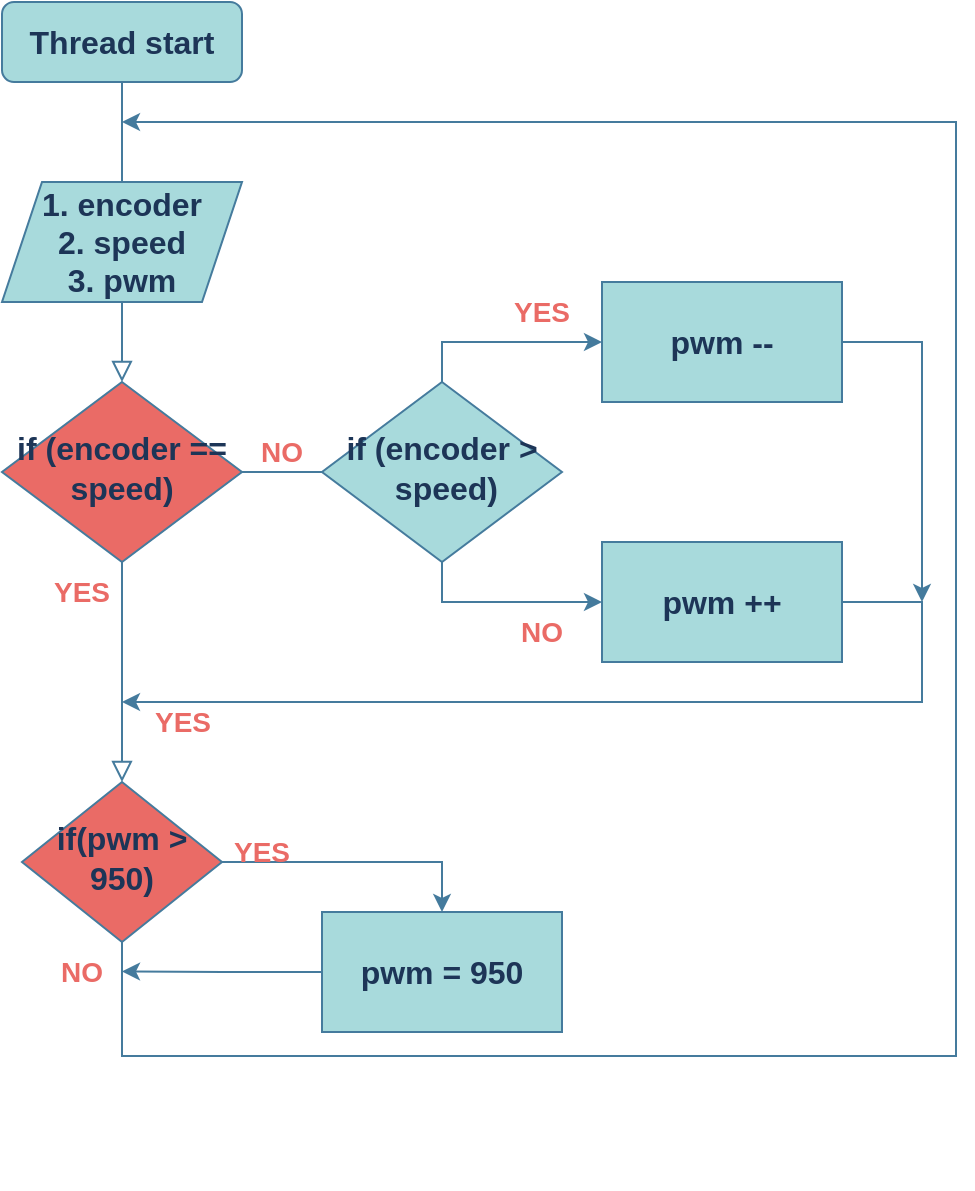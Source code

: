 <mxfile version="20.4.0" type="github">
  <diagram id="C5RBs43oDa-KdzZeNtuy" name="Page-1">
    <mxGraphModel dx="1167" dy="644" grid="0" gridSize="10" guides="1" tooltips="1" connect="1" arrows="1" fold="1" page="1" pageScale="1" pageWidth="827" pageHeight="1169" background="none" math="0" shadow="0">
      <root>
        <mxCell id="WIyWlLk6GJQsqaUBKTNV-0" />
        <mxCell id="WIyWlLk6GJQsqaUBKTNV-1" parent="WIyWlLk6GJQsqaUBKTNV-0" />
        <mxCell id="WIyWlLk6GJQsqaUBKTNV-2" value="" style="rounded=0;html=1;jettySize=auto;orthogonalLoop=1;fontSize=11;endArrow=block;endFill=0;endSize=8;strokeWidth=1;shadow=0;labelBackgroundColor=none;edgeStyle=orthogonalEdgeStyle;startArrow=none;strokeColor=#457B9D;fontColor=#1D3557;" parent="WIyWlLk6GJQsqaUBKTNV-1" source="SJDBsxzSz7_Vg80-1sMf-1" target="WIyWlLk6GJQsqaUBKTNV-6" edge="1">
          <mxGeometry relative="1" as="geometry" />
        </mxCell>
        <mxCell id="WIyWlLk6GJQsqaUBKTNV-3" value="Thread start" style="rounded=1;whiteSpace=wrap;html=1;fontSize=16;glass=0;strokeWidth=1;shadow=0;fillColor=#A8DADC;strokeColor=#457B9D;fontColor=#1D3557;fontStyle=1" parent="WIyWlLk6GJQsqaUBKTNV-1" vertex="1">
          <mxGeometry x="160" y="30" width="120" height="40" as="geometry" />
        </mxCell>
        <mxCell id="WIyWlLk6GJQsqaUBKTNV-4" value="YES" style="rounded=0;html=1;jettySize=auto;orthogonalLoop=1;fontSize=14;endArrow=block;endFill=0;endSize=8;strokeWidth=1;shadow=0;labelBackgroundColor=none;edgeStyle=orthogonalEdgeStyle;strokeColor=#457B9D;fontColor=#EA6B66;fontStyle=1" parent="WIyWlLk6GJQsqaUBKTNV-1" source="WIyWlLk6GJQsqaUBKTNV-6" target="WIyWlLk6GJQsqaUBKTNV-10" edge="1">
          <mxGeometry x="0.455" y="30" relative="1" as="geometry">
            <mxPoint as="offset" />
          </mxGeometry>
        </mxCell>
        <mxCell id="WIyWlLk6GJQsqaUBKTNV-6" value="if (encoder == speed)" style="rhombus;whiteSpace=wrap;html=1;shadow=0;fontFamily=Helvetica;fontSize=16;align=center;strokeWidth=1;spacing=6;spacingTop=-4;fillColor=#EA6B66;strokeColor=#457B9D;fontColor=#1D3557;fontStyle=1" parent="WIyWlLk6GJQsqaUBKTNV-1" vertex="1">
          <mxGeometry x="160" y="220" width="120" height="90" as="geometry" />
        </mxCell>
        <mxCell id="SJDBsxzSz7_Vg80-1sMf-20" style="edgeStyle=orthogonalEdgeStyle;rounded=0;sketch=0;orthogonalLoop=1;jettySize=auto;html=1;shadow=0;endFill=1;entryX=0.5;entryY=0;entryDx=0;entryDy=0;strokeColor=#457B9D;fontColor=#1D3557;labelBackgroundColor=#F1FAEE;" parent="WIyWlLk6GJQsqaUBKTNV-1" source="WIyWlLk6GJQsqaUBKTNV-10" target="SJDBsxzSz7_Vg80-1sMf-19" edge="1">
          <mxGeometry relative="1" as="geometry">
            <mxPoint x="360" y="460" as="targetPoint" />
          </mxGeometry>
        </mxCell>
        <mxCell id="WIyWlLk6GJQsqaUBKTNV-10" value="if(pwm &amp;gt; 950)" style="rhombus;whiteSpace=wrap;html=1;shadow=0;fontFamily=Helvetica;fontSize=16;align=center;strokeWidth=1;spacing=6;spacingTop=-4;fillColor=#EA6B66;strokeColor=#457B9D;fontColor=#1D3557;fontStyle=1" parent="WIyWlLk6GJQsqaUBKTNV-1" vertex="1">
          <mxGeometry x="170" y="420" width="100" height="80" as="geometry" />
        </mxCell>
        <mxCell id="SJDBsxzSz7_Vg80-1sMf-1" value="1. encoder&lt;br style=&quot;font-size: 16px;&quot;&gt;2. speed&lt;br style=&quot;font-size: 16px;&quot;&gt;3. pwm&lt;br style=&quot;font-size: 16px;&quot;&gt;" style="shape=parallelogram;perimeter=parallelogramPerimeter;whiteSpace=wrap;html=1;fixedSize=1;fillColor=#A8DADC;strokeColor=#457B9D;fontColor=#1D3557;fontStyle=1;fontSize=16;" parent="WIyWlLk6GJQsqaUBKTNV-1" vertex="1">
          <mxGeometry x="160" y="120" width="120" height="60" as="geometry" />
        </mxCell>
        <mxCell id="SJDBsxzSz7_Vg80-1sMf-2" value="" style="rounded=0;html=1;jettySize=auto;orthogonalLoop=1;fontSize=11;endArrow=none;endFill=0;endSize=8;strokeWidth=1;shadow=0;labelBackgroundColor=none;edgeStyle=orthogonalEdgeStyle;strokeColor=#457B9D;fontColor=#1D3557;" parent="WIyWlLk6GJQsqaUBKTNV-1" source="WIyWlLk6GJQsqaUBKTNV-3" target="SJDBsxzSz7_Vg80-1sMf-1" edge="1">
          <mxGeometry relative="1" as="geometry">
            <mxPoint x="220" y="80" as="sourcePoint" />
            <mxPoint x="220" y="230" as="targetPoint" />
          </mxGeometry>
        </mxCell>
        <mxCell id="SJDBsxzSz7_Vg80-1sMf-5" style="edgeStyle=orthogonalEdgeStyle;rounded=0;orthogonalLoop=1;jettySize=auto;html=1;entryX=0;entryY=0.5;entryDx=0;entryDy=0;strokeColor=#457B9D;fontColor=#1D3557;labelBackgroundColor=#F1FAEE;" parent="WIyWlLk6GJQsqaUBKTNV-1" source="SJDBsxzSz7_Vg80-1sMf-3" edge="1">
          <mxGeometry relative="1" as="geometry">
            <mxPoint x="460" y="330" as="targetPoint" />
            <Array as="points">
              <mxPoint x="380" y="330" />
            </Array>
          </mxGeometry>
        </mxCell>
        <mxCell id="SJDBsxzSz7_Vg80-1sMf-17" style="edgeStyle=orthogonalEdgeStyle;rounded=0;sketch=0;orthogonalLoop=1;jettySize=auto;html=1;shadow=0;endFill=1;entryX=0;entryY=0.5;entryDx=0;entryDy=0;strokeColor=#457B9D;fontColor=#1D3557;labelBackgroundColor=#F1FAEE;" parent="WIyWlLk6GJQsqaUBKTNV-1" source="SJDBsxzSz7_Vg80-1sMf-3" target="SJDBsxzSz7_Vg80-1sMf-8" edge="1">
          <mxGeometry relative="1" as="geometry">
            <mxPoint x="380" y="190" as="targetPoint" />
            <Array as="points">
              <mxPoint x="380" y="200" />
            </Array>
          </mxGeometry>
        </mxCell>
        <mxCell id="SJDBsxzSz7_Vg80-1sMf-3" value="if (encoder &amp;gt;&lt;br style=&quot;font-size: 16px;&quot;&gt;&amp;nbsp;speed)" style="rhombus;whiteSpace=wrap;html=1;shadow=0;fontFamily=Helvetica;fontSize=16;align=center;strokeWidth=1;spacing=6;spacingTop=-4;fillColor=#A8DADC;strokeColor=#457B9D;fontColor=#1D3557;fontStyle=1" parent="WIyWlLk6GJQsqaUBKTNV-1" vertex="1">
          <mxGeometry x="320" y="220" width="120" height="90" as="geometry" />
        </mxCell>
        <mxCell id="SJDBsxzSz7_Vg80-1sMf-4" value="" style="edgeStyle=orthogonalEdgeStyle;rounded=0;html=1;jettySize=auto;orthogonalLoop=1;fontSize=11;endArrow=none;endFill=0;endSize=8;strokeWidth=1;shadow=0;labelBackgroundColor=none;strokeColor=#457B9D;fontColor=#1D3557;" parent="WIyWlLk6GJQsqaUBKTNV-1" source="WIyWlLk6GJQsqaUBKTNV-6" target="SJDBsxzSz7_Vg80-1sMf-3" edge="1">
          <mxGeometry y="10" relative="1" as="geometry">
            <mxPoint as="offset" />
            <mxPoint x="280" y="265" as="sourcePoint" />
            <mxPoint x="460" y="265" as="targetPoint" />
          </mxGeometry>
        </mxCell>
        <mxCell id="SJDBsxzSz7_Vg80-1sMf-11" style="edgeStyle=orthogonalEdgeStyle;rounded=0;orthogonalLoop=1;jettySize=auto;html=1;strokeColor=#457B9D;fontColor=#1D3557;labelBackgroundColor=#F1FAEE;" parent="WIyWlLk6GJQsqaUBKTNV-1" source="SJDBsxzSz7_Vg80-1sMf-6" edge="1">
          <mxGeometry relative="1" as="geometry">
            <mxPoint x="220" y="380" as="targetPoint" />
            <Array as="points">
              <mxPoint x="620" y="330" />
              <mxPoint x="620" y="380" />
            </Array>
          </mxGeometry>
        </mxCell>
        <mxCell id="SJDBsxzSz7_Vg80-1sMf-6" value="pwm ++" style="rounded=0;whiteSpace=wrap;html=1;fillColor=#A8DADC;strokeColor=#457B9D;fontColor=#1D3557;fontStyle=1;fontSize=16;" parent="WIyWlLk6GJQsqaUBKTNV-1" vertex="1">
          <mxGeometry x="460" y="300" width="120" height="60" as="geometry" />
        </mxCell>
        <mxCell id="SJDBsxzSz7_Vg80-1sMf-10" style="edgeStyle=orthogonalEdgeStyle;rounded=0;orthogonalLoop=1;jettySize=auto;html=1;strokeColor=#457B9D;fontColor=#1D3557;labelBackgroundColor=#F1FAEE;" parent="WIyWlLk6GJQsqaUBKTNV-1" source="SJDBsxzSz7_Vg80-1sMf-8" edge="1">
          <mxGeometry relative="1" as="geometry">
            <mxPoint x="620" y="330" as="targetPoint" />
            <Array as="points">
              <mxPoint x="620" y="200" />
              <mxPoint x="620" y="330" />
            </Array>
          </mxGeometry>
        </mxCell>
        <mxCell id="SJDBsxzSz7_Vg80-1sMf-8" value="pwm --" style="rounded=0;whiteSpace=wrap;html=1;fillColor=#A8DADC;strokeColor=#457B9D;fontColor=#1D3557;fontStyle=1;fontSize=16;" parent="WIyWlLk6GJQsqaUBKTNV-1" vertex="1">
          <mxGeometry x="460" y="170" width="120" height="60" as="geometry" />
        </mxCell>
        <mxCell id="SJDBsxzSz7_Vg80-1sMf-21" style="edgeStyle=orthogonalEdgeStyle;rounded=0;sketch=0;orthogonalLoop=1;jettySize=auto;html=1;exitX=0;exitY=0.5;exitDx=0;exitDy=0;shadow=0;endFill=1;strokeColor=#457B9D;fontColor=#1D3557;labelBackgroundColor=#F1FAEE;" parent="WIyWlLk6GJQsqaUBKTNV-1" source="SJDBsxzSz7_Vg80-1sMf-19" edge="1">
          <mxGeometry relative="1" as="geometry">
            <mxPoint x="220" y="514.75" as="targetPoint" />
          </mxGeometry>
        </mxCell>
        <mxCell id="SJDBsxzSz7_Vg80-1sMf-19" value="pwm = 950" style="rounded=0;whiteSpace=wrap;html=1;fillColor=#A8DADC;strokeColor=#457B9D;fontColor=#1D3557;fontStyle=1;fontSize=16;" parent="WIyWlLk6GJQsqaUBKTNV-1" vertex="1">
          <mxGeometry x="320" y="485" width="120" height="60" as="geometry" />
        </mxCell>
        <mxCell id="SJDBsxzSz7_Vg80-1sMf-22" value="NO" style="text;html=1;strokeColor=none;fillColor=none;align=center;verticalAlign=middle;whiteSpace=wrap;rounded=0;fontColor=#EA6B66;fontStyle=1;fontSize=14;" parent="WIyWlLk6GJQsqaUBKTNV-1" vertex="1">
          <mxGeometry x="400" y="330" width="60" height="30" as="geometry" />
        </mxCell>
        <mxCell id="SJDBsxzSz7_Vg80-1sMf-24" value="YES" style="text;html=1;strokeColor=none;fillColor=none;align=center;verticalAlign=middle;whiteSpace=wrap;rounded=0;fontColor=#EA6B66;fontStyle=1;fontSize=14;" parent="WIyWlLk6GJQsqaUBKTNV-1" vertex="1">
          <mxGeometry x="400" y="170" width="60" height="30" as="geometry" />
        </mxCell>
        <mxCell id="SJDBsxzSz7_Vg80-1sMf-29" style="edgeStyle=orthogonalEdgeStyle;rounded=0;sketch=0;orthogonalLoop=1;jettySize=auto;html=1;shadow=0;endFill=1;strokeColor=#457B9D;fontColor=#1D3557;labelBackgroundColor=#F1FAEE;exitX=0.5;exitY=1;exitDx=0;exitDy=0;" parent="WIyWlLk6GJQsqaUBKTNV-1" source="WIyWlLk6GJQsqaUBKTNV-10" edge="1">
          <mxGeometry relative="1" as="geometry">
            <mxPoint x="220" y="90" as="targetPoint" />
            <Array as="points">
              <mxPoint x="220" y="557" />
              <mxPoint x="637" y="557" />
              <mxPoint x="637" y="90" />
            </Array>
            <mxPoint x="215" y="575" as="sourcePoint" />
          </mxGeometry>
        </mxCell>
        <mxCell id="SJDBsxzSz7_Vg80-1sMf-31" value="YES" style="text;html=1;strokeColor=none;fillColor=none;align=center;verticalAlign=middle;whiteSpace=wrap;rounded=0;fontColor=#EA6B66;fontStyle=1;fontSize=14;" parent="WIyWlLk6GJQsqaUBKTNV-1" vertex="1">
          <mxGeometry x="170" y="310" width="60" height="30" as="geometry" />
        </mxCell>
        <mxCell id="SJDBsxzSz7_Vg80-1sMf-32" value="NO" style="text;html=1;strokeColor=none;fillColor=none;align=center;verticalAlign=middle;whiteSpace=wrap;rounded=0;fontColor=#EA6B66;fontStyle=1;fontSize=14;" parent="WIyWlLk6GJQsqaUBKTNV-1" vertex="1">
          <mxGeometry x="270" y="240" width="60" height="30" as="geometry" />
        </mxCell>
        <mxCell id="SJDBsxzSz7_Vg80-1sMf-33" value="YES" style="text;html=1;strokeColor=none;fillColor=none;align=center;verticalAlign=middle;whiteSpace=wrap;rounded=0;fontColor=#EA6B66;fontStyle=1;fontSize=14;" parent="WIyWlLk6GJQsqaUBKTNV-1" vertex="1">
          <mxGeometry x="260" y="440" width="60" height="30" as="geometry" />
        </mxCell>
        <mxCell id="SJDBsxzSz7_Vg80-1sMf-35" style="edgeStyle=orthogonalEdgeStyle;rounded=0;sketch=0;orthogonalLoop=1;jettySize=auto;html=1;exitX=0.5;exitY=1;exitDx=0;exitDy=0;shadow=0;endFill=1;strokeColor=#457B9D;fontColor=#1D3557;labelBackgroundColor=#F1FAEE;" parent="WIyWlLk6GJQsqaUBKTNV-1" edge="1">
          <mxGeometry relative="1" as="geometry">
            <mxPoint x="290" y="615" as="sourcePoint" />
            <mxPoint x="290" y="615" as="targetPoint" />
          </mxGeometry>
        </mxCell>
        <mxCell id="nP23edpkX2jtyH_chp0t-1" value="NO" style="text;html=1;strokeColor=none;fillColor=none;align=center;verticalAlign=middle;whiteSpace=wrap;rounded=0;fontColor=#EA6B66;fontStyle=1;fontSize=14;" vertex="1" parent="WIyWlLk6GJQsqaUBKTNV-1">
          <mxGeometry x="170" y="500" width="60" height="30" as="geometry" />
        </mxCell>
      </root>
    </mxGraphModel>
  </diagram>
</mxfile>
